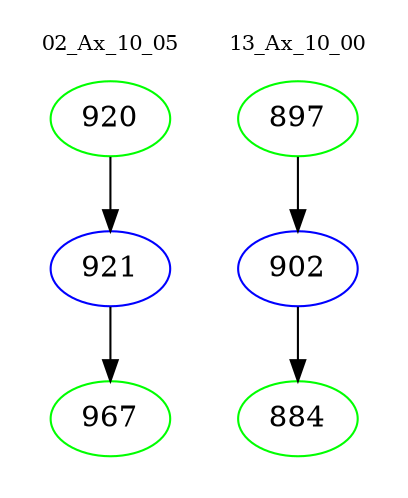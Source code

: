 digraph{
subgraph cluster_0 {
color = white
label = "02_Ax_10_05";
fontsize=10;
T0_920 [label="920", color="green"]
T0_920 -> T0_921 [color="black"]
T0_921 [label="921", color="blue"]
T0_921 -> T0_967 [color="black"]
T0_967 [label="967", color="green"]
}
subgraph cluster_1 {
color = white
label = "13_Ax_10_00";
fontsize=10;
T1_897 [label="897", color="green"]
T1_897 -> T1_902 [color="black"]
T1_902 [label="902", color="blue"]
T1_902 -> T1_884 [color="black"]
T1_884 [label="884", color="green"]
}
}
